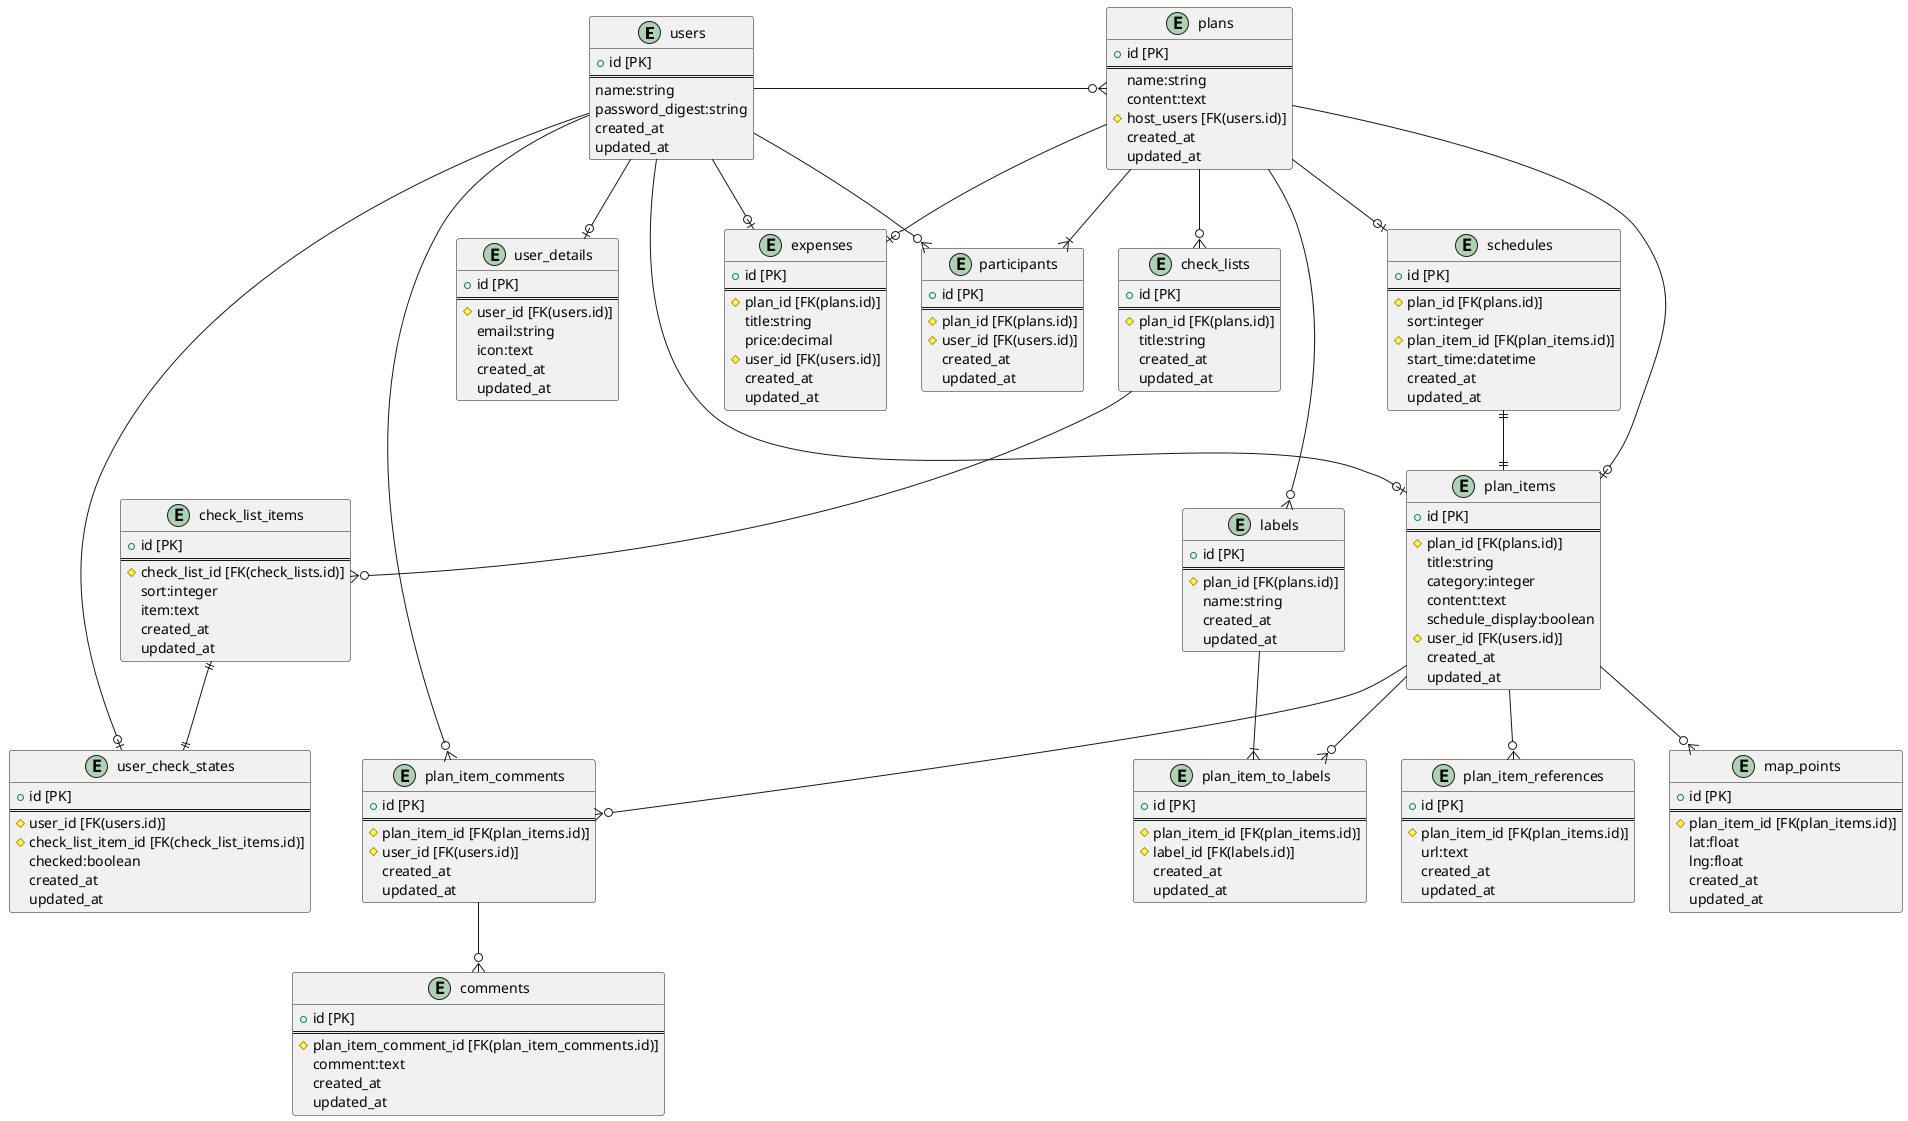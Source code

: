 @startuml EntityRelationship
entity "users" {
    + id [PK]
    ==
    name:string
    password_digest:string
    created_at
    updated_at
}

entity "user_details" {
    + id [PK]
    ==
    # user_id [FK(users.id)]
    email:string
    icon:text
    created_at
    updated_at
}

entity "participants" {
    + id [PK]
    ==
    # plan_id [FK(plans.id)]
    # user_id [FK(users.id)]
    created_at
    updated_at
}

entity "plans" {
    + id [PK]
    ==
    name:string
    content:text
    # host_users [FK(users.id)]
    created_at
    updated_at
}

entity "schedules" {
    + id [PK]
    ==
    # plan_id [FK(plans.id)]
    sort:integer
    # plan_item_id [FK(plan_items.id)]
    start_time:datetime
    created_at
    updated_at
}


entity "plan_items" {
    + id [PK]
    ==
    # plan_id [FK(plans.id)]
    title:string
    category:integer
    content:text
    schedule_display:boolean
    # user_id [FK(users.id)]
    created_at
    updated_at
}

entity "labels" {
    + id [PK]
    ==
    # plan_id [FK(plans.id)]
    name:string
    created_at
    updated_at
}

entity "plan_item_to_labels" {
    + id [PK]
    ==
    # plan_item_id [FK(plan_items.id)]
    # label_id [FK(labels.id)]
    created_at
    updated_at
}

entity "plan_item_references" {
    + id [PK]
    ==
    # plan_item_id [FK(plan_items.id)]
    url:text
    created_at
    updated_at
}

entity "map_points" {
    + id [PK]
    ==
    # plan_item_id [FK(plan_items.id)]
    lat:float
    lng:float
    created_at
    updated_at
}

entity "check_lists" {
    + id [PK]
    ==
    # plan_id [FK(plans.id)]
    title:string
    created_at
    updated_at
}

entity "check_list_items" {
    + id [PK] 
    ==
    # check_list_id [FK(check_lists.id)]
    sort:integer
    item:text
    created_at
    updated_at
}

entity "user_check_states" {
    + id [PK]
    ==
    # user_id [FK(users.id)]
    # check_list_item_id [FK(check_list_items.id)]
    checked:boolean
    created_at
    updated_at
}

entity "expenses" {
    + id [PK]
    ==
    # plan_id [FK(plans.id)]
    title:string
    price:decimal
    # user_id [FK(users.id)]
    created_at
    updated_at
}

entity "plan_item_comments" {
    + id [PK]
    ==
    # plan_item_id [FK(plan_items.id)]
    # user_id [FK(users.id)]
    created_at
    updated_at
}

entity "comments" {
    + id [PK]
    ==
    # plan_item_comment_id [FK(plan_item_comments.id)]
    comment:text
    created_at
    updated_at
}


users --o| user_details
users --right--o{ plans
users --o{ participants
users --o| user_check_states
users --o| plan_items
users --o| expenses
users --o{ plan_item_comments
plans --o| schedules
plans --o| expenses
plans --o| plan_items
plans --o{ labels
plans --|{ participants
plans --o{ check_lists
schedules ||--|| plan_items
check_lists --o{ check_list_items
check_list_items ||--|| user_check_states
plan_items --o{ plan_item_comments
plan_items --o{ plan_item_references
plan_items --o{ map_points
plan_items --o{ plan_item_to_labels
labels --|{ plan_item_to_labels
plan_item_comments --o{ comments

@enduml

